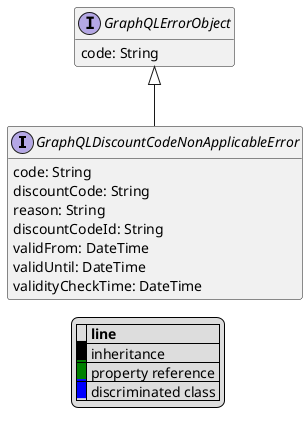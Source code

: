 @startuml

hide empty fields
hide empty methods
legend
|= |= line |
|<back:black>   </back>| inheritance |
|<back:green>   </back>| property reference |
|<back:blue>   </back>| discriminated class |
endlegend
interface GraphQLDiscountCodeNonApplicableError [[GraphQLDiscountCodeNonApplicableError.svg]] extends GraphQLErrorObject {
    code: String
    discountCode: String
    reason: String
    discountCodeId: String
    validFrom: DateTime
    validUntil: DateTime
    validityCheckTime: DateTime
}
interface GraphQLErrorObject [[GraphQLErrorObject.svg]]  {
    code: String
}





@enduml
